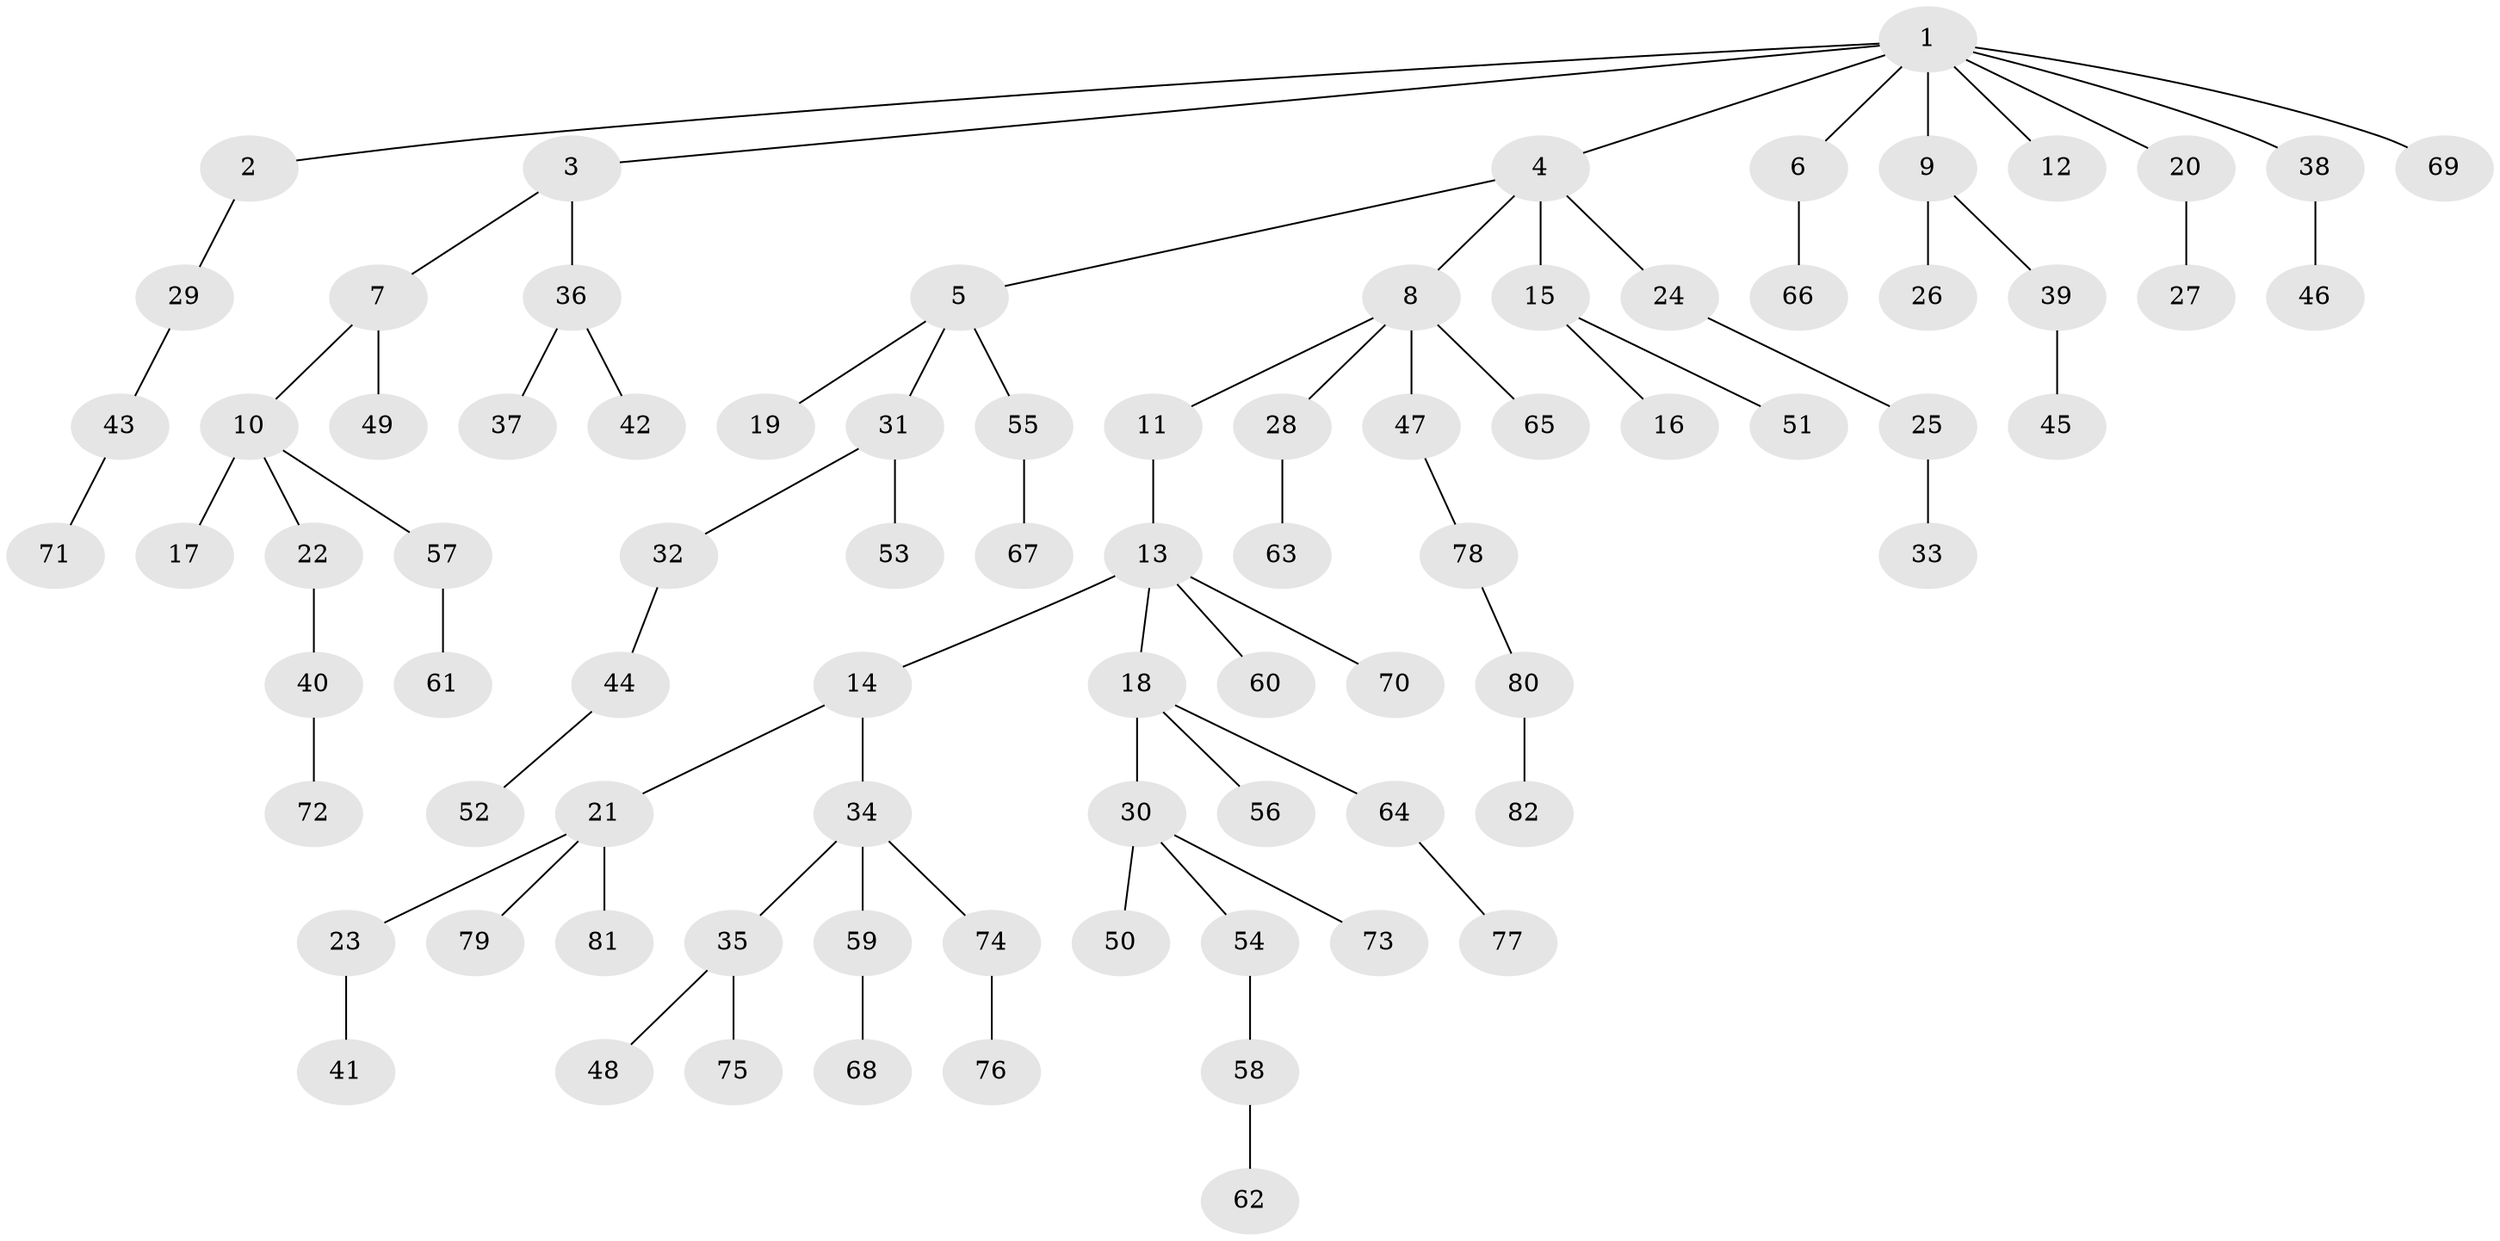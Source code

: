 // coarse degree distribution, {3: 0.12121212121212122, 7: 0.030303030303030304, 5: 0.06060606060606061, 2: 0.2727272727272727, 1: 0.5151515151515151}
// Generated by graph-tools (version 1.1) at 2025/37/03/04/25 23:37:22]
// undirected, 82 vertices, 81 edges
graph export_dot {
  node [color=gray90,style=filled];
  1;
  2;
  3;
  4;
  5;
  6;
  7;
  8;
  9;
  10;
  11;
  12;
  13;
  14;
  15;
  16;
  17;
  18;
  19;
  20;
  21;
  22;
  23;
  24;
  25;
  26;
  27;
  28;
  29;
  30;
  31;
  32;
  33;
  34;
  35;
  36;
  37;
  38;
  39;
  40;
  41;
  42;
  43;
  44;
  45;
  46;
  47;
  48;
  49;
  50;
  51;
  52;
  53;
  54;
  55;
  56;
  57;
  58;
  59;
  60;
  61;
  62;
  63;
  64;
  65;
  66;
  67;
  68;
  69;
  70;
  71;
  72;
  73;
  74;
  75;
  76;
  77;
  78;
  79;
  80;
  81;
  82;
  1 -- 2;
  1 -- 3;
  1 -- 4;
  1 -- 6;
  1 -- 9;
  1 -- 12;
  1 -- 20;
  1 -- 38;
  1 -- 69;
  2 -- 29;
  3 -- 7;
  3 -- 36;
  4 -- 5;
  4 -- 8;
  4 -- 15;
  4 -- 24;
  5 -- 19;
  5 -- 31;
  5 -- 55;
  6 -- 66;
  7 -- 10;
  7 -- 49;
  8 -- 11;
  8 -- 28;
  8 -- 47;
  8 -- 65;
  9 -- 26;
  9 -- 39;
  10 -- 17;
  10 -- 22;
  10 -- 57;
  11 -- 13;
  13 -- 14;
  13 -- 18;
  13 -- 60;
  13 -- 70;
  14 -- 21;
  14 -- 34;
  15 -- 16;
  15 -- 51;
  18 -- 30;
  18 -- 56;
  18 -- 64;
  20 -- 27;
  21 -- 23;
  21 -- 79;
  21 -- 81;
  22 -- 40;
  23 -- 41;
  24 -- 25;
  25 -- 33;
  28 -- 63;
  29 -- 43;
  30 -- 50;
  30 -- 54;
  30 -- 73;
  31 -- 32;
  31 -- 53;
  32 -- 44;
  34 -- 35;
  34 -- 59;
  34 -- 74;
  35 -- 48;
  35 -- 75;
  36 -- 37;
  36 -- 42;
  38 -- 46;
  39 -- 45;
  40 -- 72;
  43 -- 71;
  44 -- 52;
  47 -- 78;
  54 -- 58;
  55 -- 67;
  57 -- 61;
  58 -- 62;
  59 -- 68;
  64 -- 77;
  74 -- 76;
  78 -- 80;
  80 -- 82;
}
